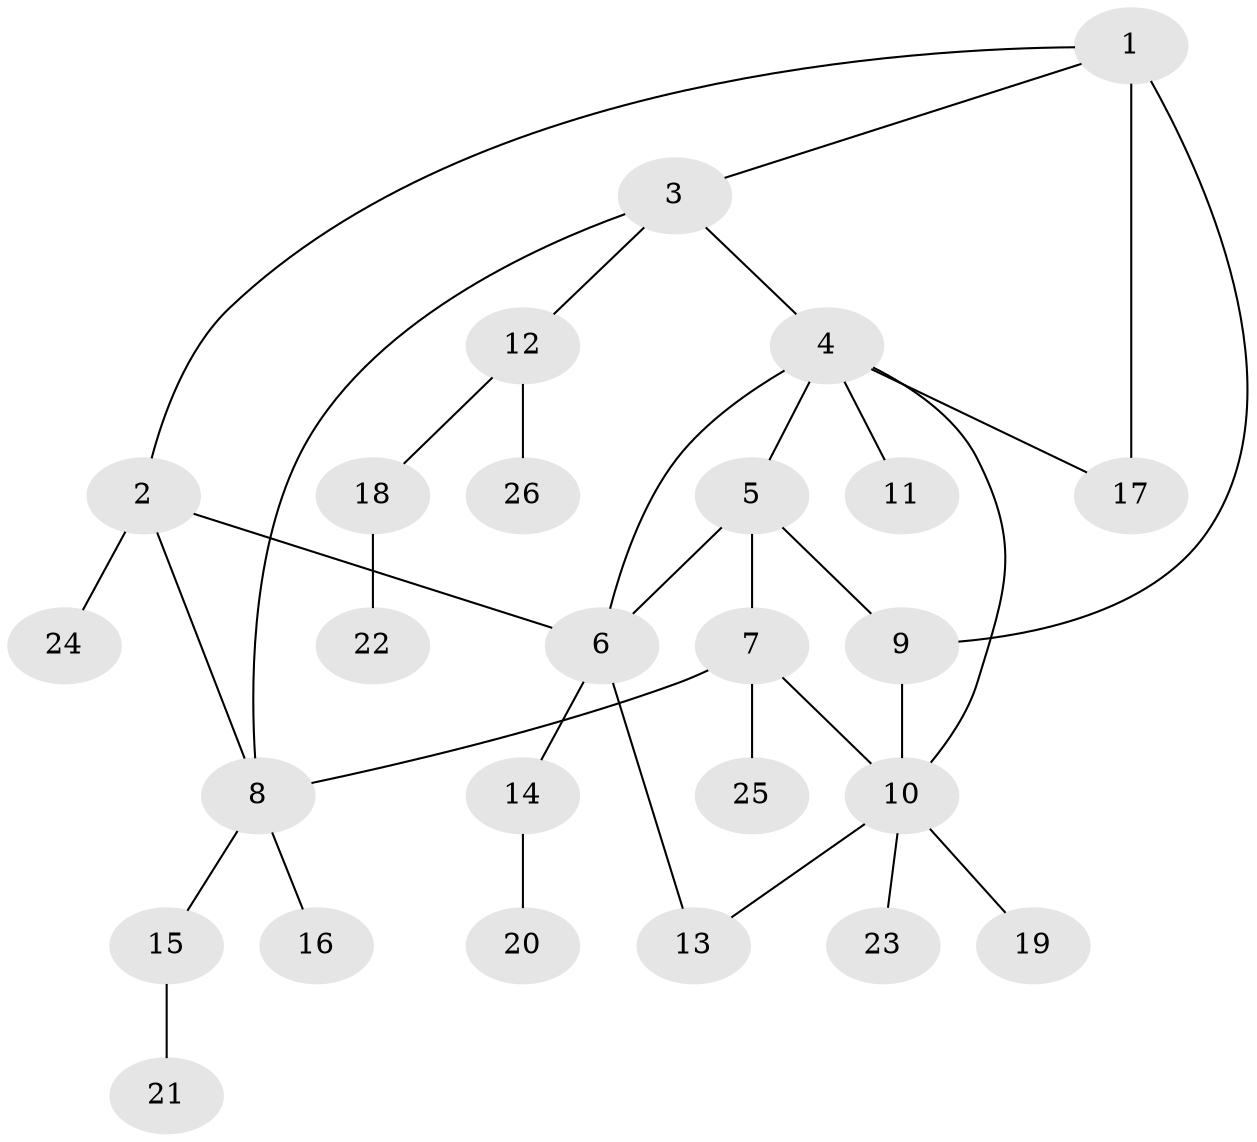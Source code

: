 // original degree distribution, {6: 0.0851063829787234, 5: 0.06382978723404255, 7: 0.0425531914893617, 3: 0.06382978723404255, 2: 0.14893617021276595, 4: 0.0425531914893617, 1: 0.5531914893617021}
// Generated by graph-tools (version 1.1) at 2025/37/03/09/25 02:37:44]
// undirected, 26 vertices, 34 edges
graph export_dot {
graph [start="1"]
  node [color=gray90,style=filled];
  1;
  2;
  3;
  4;
  5;
  6;
  7;
  8;
  9;
  10;
  11;
  12;
  13;
  14;
  15;
  16;
  17;
  18;
  19;
  20;
  21;
  22;
  23;
  24;
  25;
  26;
  1 -- 2 [weight=1.0];
  1 -- 3 [weight=1.0];
  1 -- 9 [weight=1.0];
  1 -- 17 [weight=2.0];
  2 -- 6 [weight=1.0];
  2 -- 8 [weight=1.0];
  2 -- 24 [weight=2.0];
  3 -- 4 [weight=1.0];
  3 -- 8 [weight=1.0];
  3 -- 12 [weight=1.0];
  4 -- 5 [weight=1.0];
  4 -- 6 [weight=1.0];
  4 -- 10 [weight=1.0];
  4 -- 11 [weight=1.0];
  4 -- 17 [weight=1.0];
  5 -- 6 [weight=1.0];
  5 -- 7 [weight=1.0];
  5 -- 9 [weight=2.0];
  6 -- 13 [weight=1.0];
  6 -- 14 [weight=1.0];
  7 -- 8 [weight=1.0];
  7 -- 10 [weight=1.0];
  7 -- 25 [weight=1.0];
  8 -- 15 [weight=1.0];
  8 -- 16 [weight=1.0];
  9 -- 10 [weight=1.0];
  10 -- 13 [weight=1.0];
  10 -- 19 [weight=1.0];
  10 -- 23 [weight=1.0];
  12 -- 18 [weight=1.0];
  12 -- 26 [weight=1.0];
  14 -- 20 [weight=1.0];
  15 -- 21 [weight=2.0];
  18 -- 22 [weight=1.0];
}
